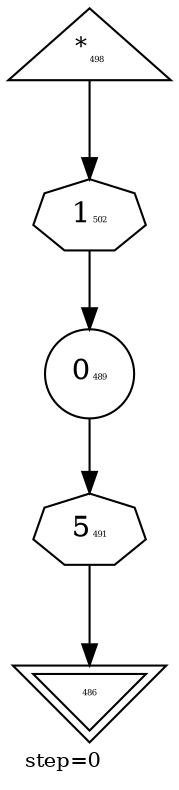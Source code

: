 digraph {
  graph  [labelloc=bottom,labeljust=left,fontsize="10",label="step=0"];
  "486" [shape=invtriangle,peripheries="2",label=<<FONT POINT-SIZE='4'>486</FONT>>,labelfontcolor=black,color=black];
  "489" [shape=circle,peripheries="1",label=<0<FONT POINT-SIZE='4'>489</FONT>>,labelfontcolor=black,color=black];
  "498" [shape=triangle,peripheries="1",label=<<SUP>*</SUP><FONT POINT-SIZE='4'>498</FONT>>,labelfontcolor=black,color=black];
  "491" [label=<5<FONT POINT-SIZE='4'>491</FONT>>,peripheries="1",color=black,shape=septagon];
  "489" -> "491" [color=black];
  "491" -> "486" [color=black];
  "502" [label=<1<FONT POINT-SIZE='4'>502</FONT>>,peripheries="1",color=black,shape=septagon];
  "498" -> "502" [color=black];
  "502" -> "489" [color=black];
}